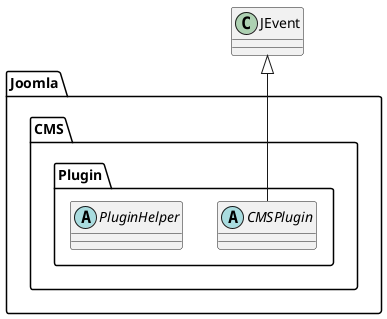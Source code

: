 @startuml
abstract class Joomla.CMS.Plugin.CMSPlugin
JEvent <|-- Joomla.CMS.Plugin.CMSPlugin

abstract class Joomla.CMS.Plugin.PluginHelper
@enduml
